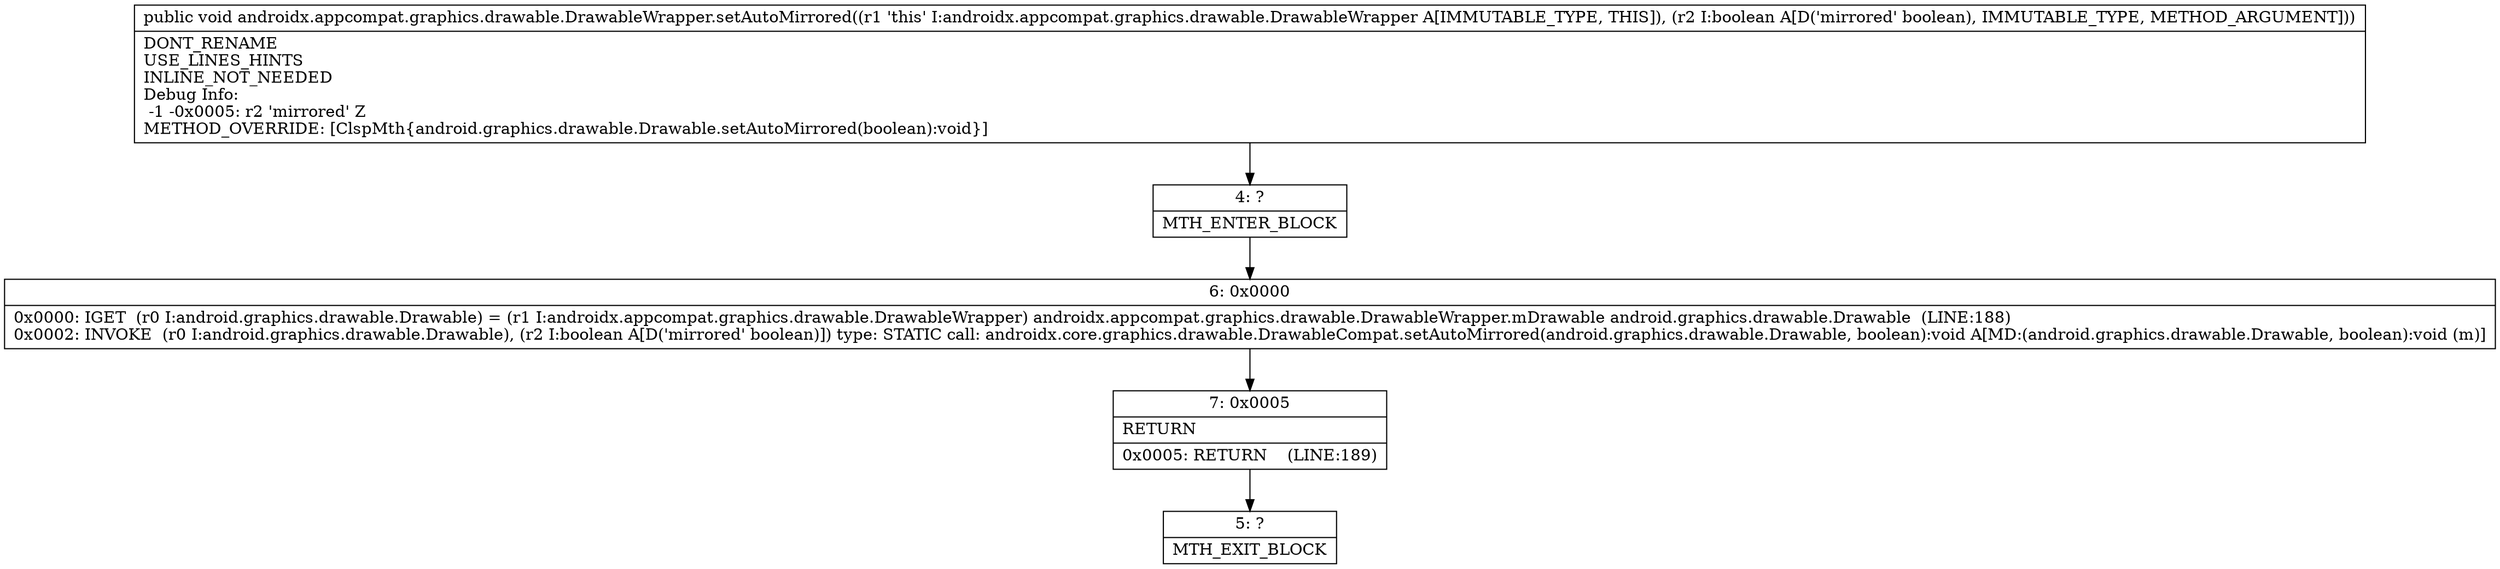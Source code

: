 digraph "CFG forandroidx.appcompat.graphics.drawable.DrawableWrapper.setAutoMirrored(Z)V" {
Node_4 [shape=record,label="{4\:\ ?|MTH_ENTER_BLOCK\l}"];
Node_6 [shape=record,label="{6\:\ 0x0000|0x0000: IGET  (r0 I:android.graphics.drawable.Drawable) = (r1 I:androidx.appcompat.graphics.drawable.DrawableWrapper) androidx.appcompat.graphics.drawable.DrawableWrapper.mDrawable android.graphics.drawable.Drawable  (LINE:188)\l0x0002: INVOKE  (r0 I:android.graphics.drawable.Drawable), (r2 I:boolean A[D('mirrored' boolean)]) type: STATIC call: androidx.core.graphics.drawable.DrawableCompat.setAutoMirrored(android.graphics.drawable.Drawable, boolean):void A[MD:(android.graphics.drawable.Drawable, boolean):void (m)]\l}"];
Node_7 [shape=record,label="{7\:\ 0x0005|RETURN\l|0x0005: RETURN    (LINE:189)\l}"];
Node_5 [shape=record,label="{5\:\ ?|MTH_EXIT_BLOCK\l}"];
MethodNode[shape=record,label="{public void androidx.appcompat.graphics.drawable.DrawableWrapper.setAutoMirrored((r1 'this' I:androidx.appcompat.graphics.drawable.DrawableWrapper A[IMMUTABLE_TYPE, THIS]), (r2 I:boolean A[D('mirrored' boolean), IMMUTABLE_TYPE, METHOD_ARGUMENT]))  | DONT_RENAME\lUSE_LINES_HINTS\lINLINE_NOT_NEEDED\lDebug Info:\l  \-1 \-0x0005: r2 'mirrored' Z\lMETHOD_OVERRIDE: [ClspMth\{android.graphics.drawable.Drawable.setAutoMirrored(boolean):void\}]\l}"];
MethodNode -> Node_4;Node_4 -> Node_6;
Node_6 -> Node_7;
Node_7 -> Node_5;
}

